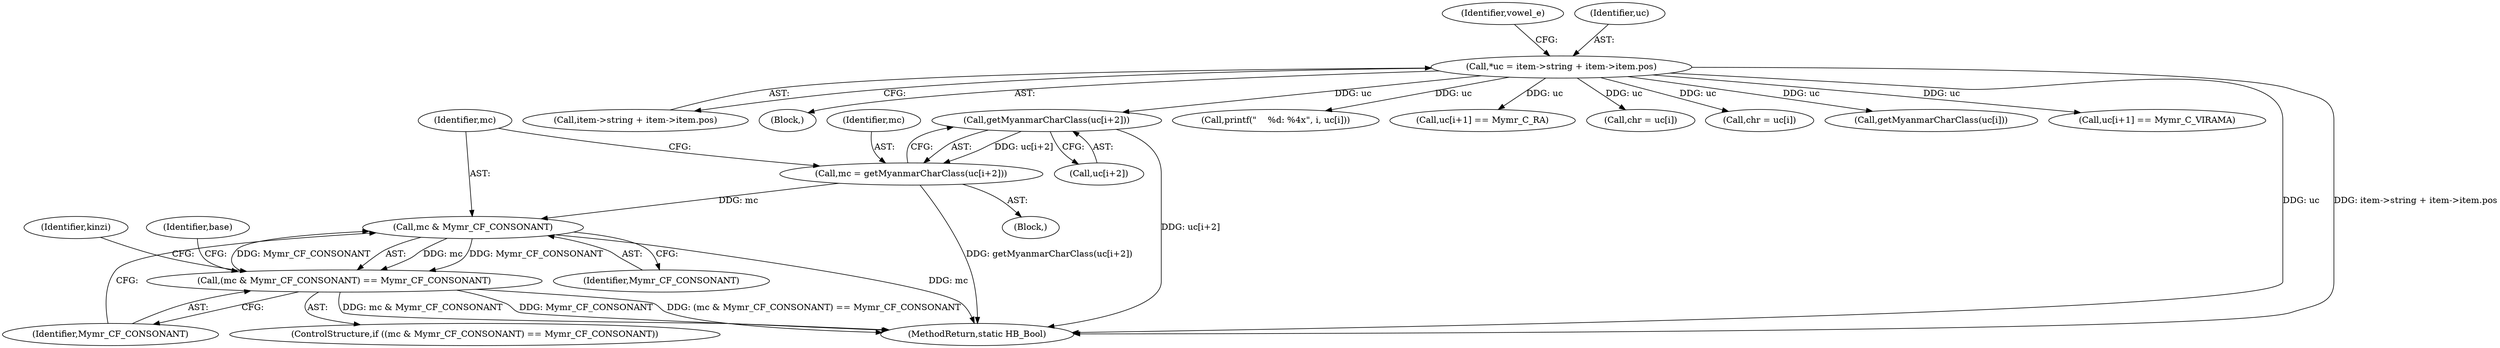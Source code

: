 digraph "0_Chrome_2953a669ec0a32a25c6250d34bf895ec0eb63d27@pointer" {
"1000271" [label="(Call,getMyanmarCharClass(uc[i+2]))"];
"1000121" [label="(Call,*uc = item->string + item->item.pos)"];
"1000269" [label="(Call,mc = getMyanmarCharClass(uc[i+2]))"];
"1000279" [label="(Call,mc & Mymr_CF_CONSONANT)"];
"1000278" [label="(Call,(mc & Mymr_CF_CONSONANT) == Mymr_CF_CONSONANT)"];
"1000281" [label="(Identifier,Mymr_CF_CONSONANT)"];
"1000123" [label="(Call,item->string + item->item.pos)"];
"1000282" [label="(Identifier,Mymr_CF_CONSONANT)"];
"1000269" [label="(Call,mc = getMyanmarCharClass(uc[i+2]))"];
"1000121" [label="(Call,*uc = item->string + item->item.pos)"];
"1000291" [label="(Identifier,base)"];
"1000285" [label="(Identifier,kinzi)"];
"1000272" [label="(Call,uc[i+2])"];
"1000113" [label="(Block,)"];
"1000270" [label="(Identifier,mc)"];
"1000793" [label="(MethodReturn,static HB_Bool)"];
"1000134" [label="(Identifier,vowel_e)"];
"1000202" [label="(Call,printf(\"    %d: %4x\", i, uc[i]))"];
"1000309" [label="(Call,uc[i+1] == Mymr_C_RA)"];
"1000225" [label="(Call,chr = uc[i])"];
"1000271" [label="(Call,getMyanmarCharClass(uc[i+2]))"];
"1000278" [label="(Call,(mc & Mymr_CF_CONSONANT) == Mymr_CF_CONSONANT)"];
"1000267" [label="(Block,)"];
"1000122" [label="(Identifier,uc)"];
"1000406" [label="(Call,chr = uc[i])"];
"1000431" [label="(Call,getMyanmarCharClass(uc[i]))"];
"1000279" [label="(Call,mc & Mymr_CF_CONSONANT)"];
"1000280" [label="(Identifier,mc)"];
"1000260" [label="(Call,uc[i+1] == Mymr_C_VIRAMA)"];
"1000277" [label="(ControlStructure,if ((mc & Mymr_CF_CONSONANT) == Mymr_CF_CONSONANT))"];
"1000271" -> "1000269"  [label="AST: "];
"1000271" -> "1000272"  [label="CFG: "];
"1000272" -> "1000271"  [label="AST: "];
"1000269" -> "1000271"  [label="CFG: "];
"1000271" -> "1000793"  [label="DDG: uc[i+2]"];
"1000271" -> "1000269"  [label="DDG: uc[i+2]"];
"1000121" -> "1000271"  [label="DDG: uc"];
"1000121" -> "1000113"  [label="AST: "];
"1000121" -> "1000123"  [label="CFG: "];
"1000122" -> "1000121"  [label="AST: "];
"1000123" -> "1000121"  [label="AST: "];
"1000134" -> "1000121"  [label="CFG: "];
"1000121" -> "1000793"  [label="DDG: item->string + item->item.pos"];
"1000121" -> "1000793"  [label="DDG: uc"];
"1000121" -> "1000202"  [label="DDG: uc"];
"1000121" -> "1000225"  [label="DDG: uc"];
"1000121" -> "1000260"  [label="DDG: uc"];
"1000121" -> "1000309"  [label="DDG: uc"];
"1000121" -> "1000406"  [label="DDG: uc"];
"1000121" -> "1000431"  [label="DDG: uc"];
"1000269" -> "1000267"  [label="AST: "];
"1000270" -> "1000269"  [label="AST: "];
"1000280" -> "1000269"  [label="CFG: "];
"1000269" -> "1000793"  [label="DDG: getMyanmarCharClass(uc[i+2])"];
"1000269" -> "1000279"  [label="DDG: mc"];
"1000279" -> "1000278"  [label="AST: "];
"1000279" -> "1000281"  [label="CFG: "];
"1000280" -> "1000279"  [label="AST: "];
"1000281" -> "1000279"  [label="AST: "];
"1000282" -> "1000279"  [label="CFG: "];
"1000279" -> "1000793"  [label="DDG: mc"];
"1000279" -> "1000278"  [label="DDG: mc"];
"1000279" -> "1000278"  [label="DDG: Mymr_CF_CONSONANT"];
"1000278" -> "1000279"  [label="DDG: Mymr_CF_CONSONANT"];
"1000278" -> "1000277"  [label="AST: "];
"1000278" -> "1000282"  [label="CFG: "];
"1000282" -> "1000278"  [label="AST: "];
"1000285" -> "1000278"  [label="CFG: "];
"1000291" -> "1000278"  [label="CFG: "];
"1000278" -> "1000793"  [label="DDG: Mymr_CF_CONSONANT"];
"1000278" -> "1000793"  [label="DDG: (mc & Mymr_CF_CONSONANT) == Mymr_CF_CONSONANT"];
"1000278" -> "1000793"  [label="DDG: mc & Mymr_CF_CONSONANT"];
}
